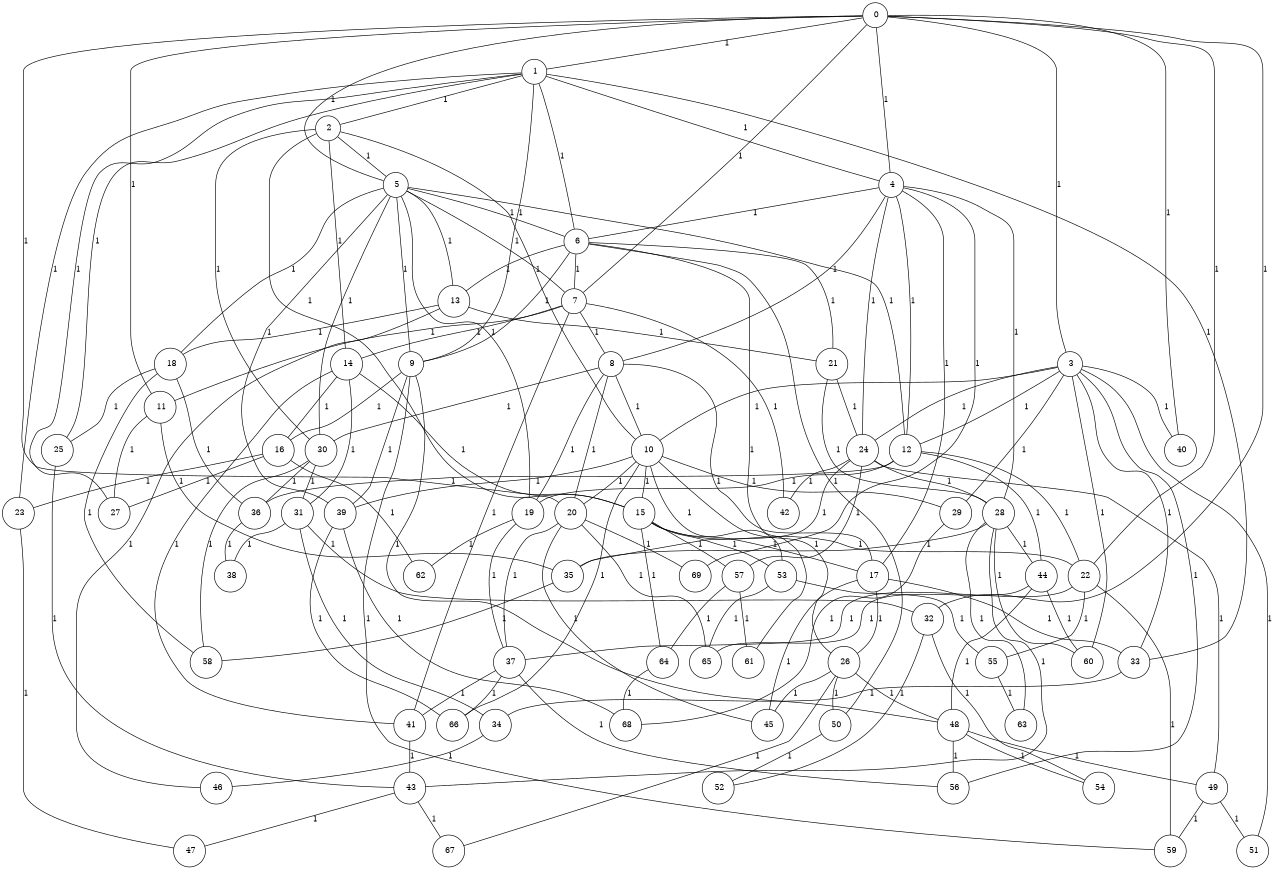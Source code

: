 graph G {
size="8.5,11;"
ratio = "expand;"
fixedsize="true;"
overlap="scale;"
node[shape=circle,width=.12,hight=.12,fontsize=12]
edge[fontsize=12]

0[label=" 0" color=black, pos="1.9210727,2.9946769!"];
1[label=" 1" color=black, pos="1.7196764,0.48737221!"];
2[label=" 2" color=black, pos="0.92356336,2.6345312!"];
3[label=" 3" color=black, pos="1.09028,0.56082563!"];
4[label=" 4" color=black, pos="1.2054109,0.59296144!"];
5[label=" 5" color=black, pos="2.9258617,1.7352504!"];
6[label=" 6" color=black, pos="2.7287924,2.6785969!"];
7[label=" 7" color=black, pos="2.4225015,0.35491175!"];
8[label=" 8" color=black, pos="1.6776882,1.753225!"];
9[label=" 9" color=black, pos="0.78108441,2.7594541!"];
10[label=" 10" color=black, pos="2.0754911,1.6725747!"];
11[label=" 11" color=black, pos="2.0847482,0.87780159!"];
12[label=" 12" color=black, pos="1.9206419,2.8869236!"];
13[label=" 13" color=black, pos="0.9908035,2.2712537!"];
14[label=" 14" color=black, pos="2.2254503,0.94369977!"];
15[label=" 15" color=black, pos="0.7620879,1.991526!"];
16[label=" 16" color=black, pos="0.64820014,1.8371407!"];
17[label=" 17" color=black, pos="2.9853483,1.1339323!"];
18[label=" 18" color=black, pos="1.9905801,1.2266105!"];
19[label=" 19" color=black, pos="2.0399074,1.3654873!"];
20[label=" 20" color=black, pos="1.5751751,1.8070529!"];
21[label=" 21" color=black, pos="1.8745849,0.28557451!"];
22[label=" 22" color=black, pos="0.02815723,1.747987!"];
23[label=" 23" color=black, pos="2.5278858,2.2300212!"];
24[label=" 24" color=black, pos="1.4842641,0.60537049!"];
25[label=" 25" color=black, pos="2.6637567,1.5304518!"];
26[label=" 26" color=black, pos="0.54580984,2.729665!"];
27[label=" 27" color=black, pos="2.8614743,0.54626648!"];
28[label=" 28" color=black, pos="1.3475631,0.0026279958!"];
29[label=" 29" color=black, pos="0.43162593,1.3221831!"];
30[label=" 30" color=black, pos="2.5174768,2.2500283!"];
31[label=" 31" color=black, pos="0.80968307,1.2214485!"];
32[label=" 32" color=black, pos="0.54721144,1.7635595!"];
33[label=" 33" color=black, pos="0.56612182,0.86530488!"];
34[label=" 34" color=black, pos="2.0510736,1.6976489!"];
35[label=" 35" color=black, pos="2.6901221,0.34919739!"];
36[label=" 36" color=black, pos="2.5972347,1.2598332!"];
37[label=" 37" color=black, pos="1.6400279,1.4886438!"];
38[label=" 38" color=black, pos="2.6521863,0.20286725!"];
39[label=" 39" color=black, pos="0.2187216,0.75581656!"];
40[label=" 40" color=black, pos="0.25113477,1.9769012!"];
41[label=" 41" color=black, pos="1.8133875,2.9291883!"];
42[label=" 42" color=black, pos="2.4371759,1.7770091!"];
43[label=" 43" color=black, pos="1.8707525,0.16498322!"];
44[label=" 44" color=black, pos="2.4780319,1.4968478!"];
45[label=" 45" color=black, pos="1.0068326,2.2755644!"];
46[label=" 46" color=black, pos="0.72416371,0.12088839!"];
47[label=" 47" color=black, pos="2.9027474,2.7088184!"];
48[label=" 48" color=black, pos="0.39608105,2.9711388!"];
49[label=" 49" color=black, pos="0.52792557,0.073929629!"];
50[label=" 50" color=black, pos="0.52716417,0.092399485!"];
51[label=" 51" color=black, pos="2.9771452,0.86590383!"];
52[label=" 52" color=black, pos="0.68219908,0.57323679!"];
53[label=" 53" color=black, pos="0.34824328,0.3480507!"];
54[label=" 54" color=black, pos="0.32723287,0.015292311!"];
55[label=" 55" color=black, pos="2.345644,1.3838625!"];
56[label=" 56" color=black, pos="2.4098302,2.9511936!"];
57[label=" 57" color=black, pos="0.25532835,1.9028572!"];
58[label=" 58" color=black, pos="0.87606195,2.1804092!"];
59[label=" 59" color=black, pos="0.25263942,2.3083842!"];
60[label=" 60" color=black, pos="1.4090647,1.6238702!"];
61[label=" 61" color=black, pos="0.73042216,0.82971493!"];
62[label=" 62" color=black, pos="2.44086,2.2876353!"];
63[label=" 63" color=black, pos="0.5691179,2.5282291!"];
64[label=" 64" color=black, pos="2.0264992,1.9167038!"];
65[label=" 65" color=black, pos="0.504546,0.064320016!"];
66[label=" 66" color=black, pos="2.8148178,0.23381508!"];
67[label=" 67" color=black, pos="1.2910422,0.0022956957!"];
68[label=" 68" color=black, pos="0.42382022,1.4574147!"];
69[label=" 69" color=black, pos="1.5980868,1.2118974!"];
0--1[label="1"]
0--3[label="1"]
0--4[label="1"]
0--5[label="1"]
0--7[label="1"]
0--11[label="1"]
0--20[label="1"]
0--22[label="1"]
0--32[label="1"]
0--40[label="1"]
1--2[label="1"]
1--4[label="1"]
1--6[label="1"]
1--9[label="1"]
1--23[label="1"]
1--25[label="1"]
1--27[label="1"]
1--33[label="1"]
2--5[label="1"]
2--10[label="1"]
2--14[label="1"]
2--15[label="1"]
2--30[label="1"]
3--10[label="1"]
3--12[label="1"]
3--24[label="1"]
3--29[label="1"]
3--33[label="1"]
3--40[label="1"]
3--51[label="1"]
3--56[label="1"]
3--60[label="1"]
4--6[label="1"]
4--8[label="1"]
4--12[label="1"]
4--17[label="1"]
4--24[label="1"]
4--28[label="1"]
4--69[label="1"]
5--6[label="1"]
5--7[label="1"]
5--9[label="1"]
5--12[label="1"]
5--13[label="1"]
5--18[label="1"]
5--19[label="1"]
5--30[label="1"]
5--39[label="1"]
6--7[label="1"]
6--9[label="1"]
6--13[label="1"]
6--21[label="1"]
6--50[label="1"]
6--61[label="1"]
7--8[label="1"]
7--11[label="1"]
7--14[label="1"]
7--41[label="1"]
7--42[label="1"]
8--10[label="1"]
8--17[label="1"]
8--19[label="1"]
8--20[label="1"]
8--30[label="1"]
9--16[label="1"]
9--39[label="1"]
9--48[label="1"]
9--59[label="1"]
10--15[label="1"]
10--20[label="1"]
10--26[label="1"]
10--29[label="1"]
10--39[label="1"]
10--53[label="1"]
10--66[label="1"]
11--27[label="1"]
11--35[label="1"]
12--19[label="1"]
12--22[label="1"]
12--36[label="1"]
12--44[label="1"]
13--18[label="1"]
13--21[label="1"]
13--46[label="1"]
14--15[label="1"]
14--16[label="1"]
14--31[label="1"]
14--41[label="1"]
15--17[label="1"]
15--22[label="1"]
15--53[label="1"]
15--57[label="1"]
15--64[label="1"]
16--23[label="1"]
16--27[label="1"]
16--62[label="1"]
17--26[label="1"]
17--33[label="1"]
17--45[label="1"]
18--25[label="1"]
18--36[label="1"]
18--58[label="1"]
19--37[label="1"]
19--62[label="1"]
20--37[label="1"]
20--45[label="1"]
20--65[label="1"]
20--69[label="1"]
21--24[label="1"]
21--28[label="1"]
22--37[label="1"]
22--55[label="1"]
22--59[label="1"]
23--47[label="1"]
24--28[label="1"]
24--35[label="1"]
24--42[label="1"]
24--49[label="1"]
24--57[label="1"]
25--43[label="1"]
26--45[label="1"]
26--48[label="1"]
26--50[label="1"]
26--67[label="1"]
28--35[label="1"]
28--43[label="1"]
28--44[label="1"]
28--60[label="1"]
28--63[label="1"]
29--68[label="1"]
30--31[label="1"]
30--36[label="1"]
30--58[label="1"]
31--32[label="1"]
31--34[label="1"]
31--38[label="1"]
32--52[label="1"]
32--54[label="1"]
33--34[label="1"]
34--46[label="1"]
35--58[label="1"]
36--38[label="1"]
37--41[label="1"]
37--56[label="1"]
37--66[label="1"]
39--66[label="1"]
39--68[label="1"]
41--43[label="1"]
43--47[label="1"]
43--67[label="1"]
44--48[label="1"]
44--60[label="1"]
44--65[label="1"]
48--49[label="1"]
48--54[label="1"]
48--56[label="1"]
49--51[label="1"]
49--59[label="1"]
50--52[label="1"]
53--55[label="1"]
53--65[label="1"]
55--63[label="1"]
57--61[label="1"]
57--64[label="1"]
64--68[label="1"]

}
